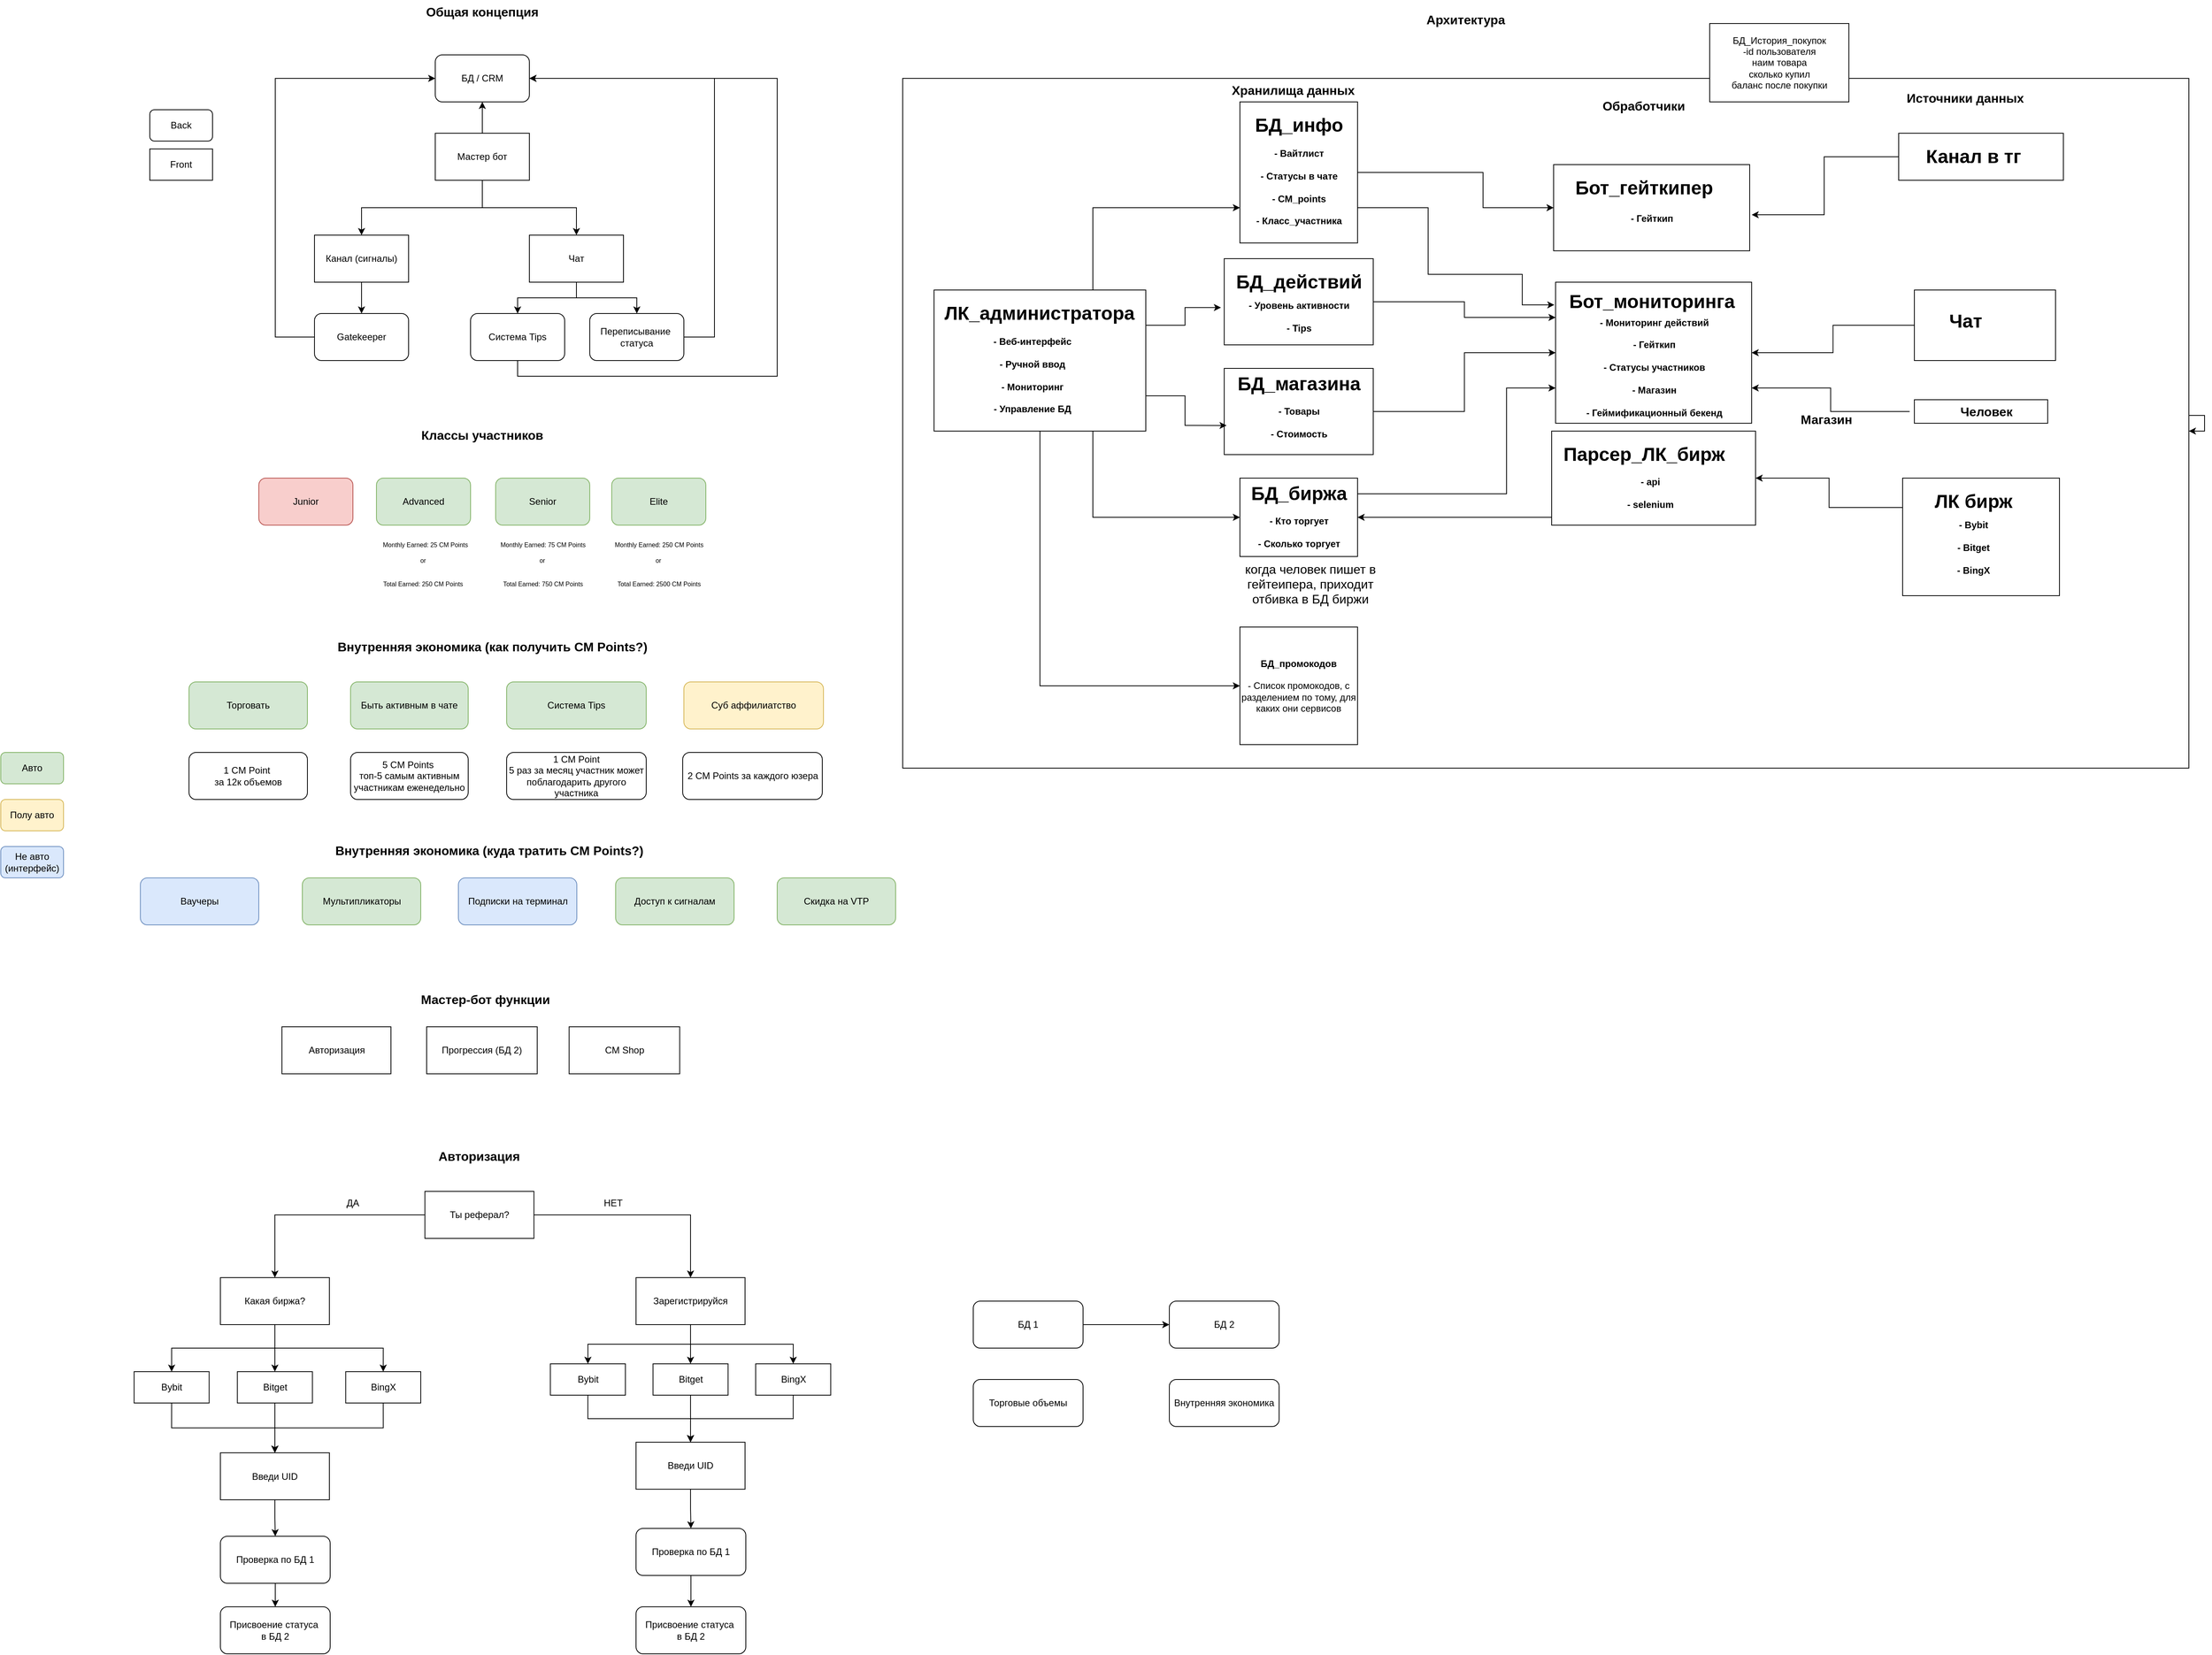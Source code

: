 <mxfile version="24.6.4" type="device">
  <diagram name="Страница — 1" id="5Kt_mvJ3s2FSHdf603b1">
    <mxGraphModel dx="2577" dy="2174" grid="1" gridSize="10" guides="1" tooltips="1" connect="1" arrows="1" fold="1" page="1" pageScale="1" pageWidth="827" pageHeight="1169" math="0" shadow="0">
      <root>
        <mxCell id="0" />
        <mxCell id="1" parent="0" />
        <mxCell id="rd_PCqOPp2DoDum0rREK-4" style="edgeStyle=orthogonalEdgeStyle;rounded=0;orthogonalLoop=1;jettySize=auto;html=1;exitX=0.5;exitY=1;exitDx=0;exitDy=0;" parent="1" source="rd_PCqOPp2DoDum0rREK-1" target="rd_PCqOPp2DoDum0rREK-2" edge="1">
          <mxGeometry relative="1" as="geometry" />
        </mxCell>
        <mxCell id="rd_PCqOPp2DoDum0rREK-5" style="edgeStyle=orthogonalEdgeStyle;rounded=0;orthogonalLoop=1;jettySize=auto;html=1;exitX=0.5;exitY=1;exitDx=0;exitDy=0;" parent="1" source="rd_PCqOPp2DoDum0rREK-1" target="rd_PCqOPp2DoDum0rREK-3" edge="1">
          <mxGeometry relative="1" as="geometry" />
        </mxCell>
        <mxCell id="rd_PCqOPp2DoDum0rREK-27" style="edgeStyle=orthogonalEdgeStyle;rounded=0;orthogonalLoop=1;jettySize=auto;html=1;exitX=0.5;exitY=0;exitDx=0;exitDy=0;entryX=0.5;entryY=1;entryDx=0;entryDy=0;" parent="1" source="rd_PCqOPp2DoDum0rREK-1" target="rd_PCqOPp2DoDum0rREK-22" edge="1">
          <mxGeometry relative="1" as="geometry" />
        </mxCell>
        <mxCell id="rd_PCqOPp2DoDum0rREK-1" value="Мастер бот" style="rounded=0;whiteSpace=wrap;html=1;" parent="1" vertex="1">
          <mxGeometry x="354" y="10" width="120" height="60" as="geometry" />
        </mxCell>
        <mxCell id="rd_PCqOPp2DoDum0rREK-7" style="edgeStyle=orthogonalEdgeStyle;rounded=0;orthogonalLoop=1;jettySize=auto;html=1;exitX=0.5;exitY=1;exitDx=0;exitDy=0;entryX=0.5;entryY=0;entryDx=0;entryDy=0;" parent="1" source="rd_PCqOPp2DoDum0rREK-2" target="rd_PCqOPp2DoDum0rREK-6" edge="1">
          <mxGeometry relative="1" as="geometry" />
        </mxCell>
        <mxCell id="rd_PCqOPp2DoDum0rREK-2" value="Канал (сигналы)" style="rounded=0;whiteSpace=wrap;html=1;" parent="1" vertex="1">
          <mxGeometry x="200" y="140" width="120" height="60" as="geometry" />
        </mxCell>
        <mxCell id="rd_PCqOPp2DoDum0rREK-9" style="edgeStyle=orthogonalEdgeStyle;rounded=0;orthogonalLoop=1;jettySize=auto;html=1;exitX=0.5;exitY=1;exitDx=0;exitDy=0;entryX=0.5;entryY=0;entryDx=0;entryDy=0;" parent="1" source="rd_PCqOPp2DoDum0rREK-3" target="rd_PCqOPp2DoDum0rREK-8" edge="1">
          <mxGeometry relative="1" as="geometry" />
        </mxCell>
        <mxCell id="rd_PCqOPp2DoDum0rREK-34" style="edgeStyle=orthogonalEdgeStyle;rounded=0;orthogonalLoop=1;jettySize=auto;html=1;exitX=0.5;exitY=1;exitDx=0;exitDy=0;" parent="1" source="rd_PCqOPp2DoDum0rREK-3" target="rd_PCqOPp2DoDum0rREK-33" edge="1">
          <mxGeometry relative="1" as="geometry" />
        </mxCell>
        <mxCell id="rd_PCqOPp2DoDum0rREK-3" value="Чат" style="rounded=0;whiteSpace=wrap;html=1;" parent="1" vertex="1">
          <mxGeometry x="474" y="140" width="120" height="60" as="geometry" />
        </mxCell>
        <mxCell id="rd_PCqOPp2DoDum0rREK-24" style="edgeStyle=orthogonalEdgeStyle;rounded=0;orthogonalLoop=1;jettySize=auto;html=1;exitX=0;exitY=0.5;exitDx=0;exitDy=0;entryX=0;entryY=0.5;entryDx=0;entryDy=0;" parent="1" source="rd_PCqOPp2DoDum0rREK-6" target="rd_PCqOPp2DoDum0rREK-22" edge="1">
          <mxGeometry relative="1" as="geometry">
            <Array as="points">
              <mxPoint x="150" y="270" />
              <mxPoint x="150" y="-60" />
            </Array>
          </mxGeometry>
        </mxCell>
        <mxCell id="rd_PCqOPp2DoDum0rREK-6" value="Gatekeeper" style="rounded=1;whiteSpace=wrap;html=1;" parent="1" vertex="1">
          <mxGeometry x="200" y="240" width="120" height="60" as="geometry" />
        </mxCell>
        <mxCell id="rd_PCqOPp2DoDum0rREK-28" style="edgeStyle=orthogonalEdgeStyle;rounded=0;orthogonalLoop=1;jettySize=auto;html=1;exitX=1;exitY=0.5;exitDx=0;exitDy=0;entryX=1;entryY=0.5;entryDx=0;entryDy=0;" parent="1" source="rd_PCqOPp2DoDum0rREK-8" target="rd_PCqOPp2DoDum0rREK-22" edge="1">
          <mxGeometry relative="1" as="geometry">
            <Array as="points">
              <mxPoint x="710" y="270" />
              <mxPoint x="710" y="-60" />
            </Array>
          </mxGeometry>
        </mxCell>
        <mxCell id="rd_PCqOPp2DoDum0rREK-8" value="Переписывание&amp;nbsp; статуса" style="rounded=1;whiteSpace=wrap;html=1;" parent="1" vertex="1">
          <mxGeometry x="551" y="240" width="120" height="60" as="geometry" />
        </mxCell>
        <mxCell id="rd_PCqOPp2DoDum0rREK-10" value="Junior" style="rounded=1;whiteSpace=wrap;html=1;fillColor=#f8cecc;strokeColor=#b85450;" parent="1" vertex="1">
          <mxGeometry x="129" y="450" width="120" height="60" as="geometry" />
        </mxCell>
        <mxCell id="rd_PCqOPp2DoDum0rREK-11" value="&lt;b&gt;&lt;font style=&quot;font-size: 16px;&quot;&gt;Общая концепция&lt;/font&gt;&lt;/b&gt;" style="text;html=1;align=center;verticalAlign=middle;whiteSpace=wrap;rounded=0;" parent="1" vertex="1">
          <mxGeometry x="316" y="-160" width="196" height="30" as="geometry" />
        </mxCell>
        <mxCell id="rd_PCqOPp2DoDum0rREK-12" value="&lt;b&gt;&lt;font style=&quot;font-size: 16px;&quot;&gt;Классы участников&lt;/font&gt;&lt;/b&gt;" style="text;html=1;align=center;verticalAlign=middle;whiteSpace=wrap;rounded=0;" parent="1" vertex="1">
          <mxGeometry x="316" y="380" width="196" height="30" as="geometry" />
        </mxCell>
        <mxCell id="rd_PCqOPp2DoDum0rREK-13" value="Advanced" style="rounded=1;whiteSpace=wrap;html=1;fillColor=#d5e8d4;strokeColor=#82b366;" parent="1" vertex="1">
          <mxGeometry x="279" y="450" width="120" height="60" as="geometry" />
        </mxCell>
        <mxCell id="rd_PCqOPp2DoDum0rREK-14" value="Senior" style="rounded=1;whiteSpace=wrap;html=1;fillColor=#d5e8d4;strokeColor=#82b366;" parent="1" vertex="1">
          <mxGeometry x="431" y="450" width="120" height="60" as="geometry" />
        </mxCell>
        <mxCell id="rd_PCqOPp2DoDum0rREK-15" value="Elite" style="rounded=1;whiteSpace=wrap;html=1;fillColor=#d5e8d4;strokeColor=#82b366;" parent="1" vertex="1">
          <mxGeometry x="579" y="450" width="120" height="60" as="geometry" />
        </mxCell>
        <mxCell id="rd_PCqOPp2DoDum0rREK-22" value="БД / CRM" style="rounded=1;whiteSpace=wrap;html=1;" parent="1" vertex="1">
          <mxGeometry x="354" y="-90" width="120" height="60" as="geometry" />
        </mxCell>
        <mxCell id="rd_PCqOPp2DoDum0rREK-25" value="Back" style="rounded=1;whiteSpace=wrap;html=1;" parent="1" vertex="1">
          <mxGeometry x="-10" y="-20" width="80" height="40" as="geometry" />
        </mxCell>
        <mxCell id="rd_PCqOPp2DoDum0rREK-26" value="Front" style="rounded=0;whiteSpace=wrap;html=1;" parent="1" vertex="1">
          <mxGeometry x="-10" y="30" width="80" height="40" as="geometry" />
        </mxCell>
        <mxCell id="rd_PCqOPp2DoDum0rREK-29" value="&lt;span style=&quot;font-size: 16px;&quot;&gt;&lt;b&gt;Внутренняя экономика (как получить CM Points?)&lt;/b&gt;&lt;/span&gt;" style="text;html=1;align=center;verticalAlign=middle;whiteSpace=wrap;rounded=0;" parent="1" vertex="1">
          <mxGeometry x="200" y="650" width="454" height="30" as="geometry" />
        </mxCell>
        <mxCell id="rd_PCqOPp2DoDum0rREK-30" value="Авторизация" style="rounded=0;whiteSpace=wrap;html=1;" parent="1" vertex="1">
          <mxGeometry x="158.5" y="1150" width="139" height="60" as="geometry" />
        </mxCell>
        <mxCell id="rd_PCqOPp2DoDum0rREK-31" value="Прогрессия (БД 2)" style="rounded=0;whiteSpace=wrap;html=1;" parent="1" vertex="1">
          <mxGeometry x="343" y="1150" width="141" height="60" as="geometry" />
        </mxCell>
        <mxCell id="rd_PCqOPp2DoDum0rREK-32" value="CM Shop" style="rounded=0;whiteSpace=wrap;html=1;" parent="1" vertex="1">
          <mxGeometry x="524.69" y="1150" width="141" height="60" as="geometry" />
        </mxCell>
        <mxCell id="rd_PCqOPp2DoDum0rREK-35" style="edgeStyle=orthogonalEdgeStyle;rounded=0;orthogonalLoop=1;jettySize=auto;html=1;exitX=0.5;exitY=1;exitDx=0;exitDy=0;entryX=1;entryY=0.5;entryDx=0;entryDy=0;" parent="1" source="rd_PCqOPp2DoDum0rREK-33" target="rd_PCqOPp2DoDum0rREK-22" edge="1">
          <mxGeometry relative="1" as="geometry">
            <Array as="points">
              <mxPoint x="459" y="320" />
              <mxPoint x="790" y="320" />
              <mxPoint x="790" y="-60" />
            </Array>
          </mxGeometry>
        </mxCell>
        <mxCell id="rd_PCqOPp2DoDum0rREK-33" value="Система Tips" style="rounded=1;whiteSpace=wrap;html=1;" parent="1" vertex="1">
          <mxGeometry x="399" y="240" width="120" height="60" as="geometry" />
        </mxCell>
        <mxCell id="rd_PCqOPp2DoDum0rREK-37" value="Monthly Earned: 75 CM Points" style="text;html=1;align=center;verticalAlign=middle;whiteSpace=wrap;rounded=0;fontSize=8;" parent="1" vertex="1">
          <mxGeometry x="398.5" y="520" width="185" height="30" as="geometry" />
        </mxCell>
        <mxCell id="rd_PCqOPp2DoDum0rREK-38" value="Total Earned: 750 CM Points" style="text;html=1;align=center;verticalAlign=middle;whiteSpace=wrap;rounded=0;fontSize=8;" parent="1" vertex="1">
          <mxGeometry x="399.0" y="570" width="185" height="30" as="geometry" />
        </mxCell>
        <mxCell id="rd_PCqOPp2DoDum0rREK-39" value="Total Earned: 2500 CM Points" style="text;html=1;align=center;verticalAlign=middle;whiteSpace=wrap;rounded=0;fontSize=8;" parent="1" vertex="1">
          <mxGeometry x="546.5" y="570" width="185" height="30" as="geometry" />
        </mxCell>
        <mxCell id="rd_PCqOPp2DoDum0rREK-40" value="Monthly Earned: 25 CM Points" style="text;html=1;align=center;verticalAlign=middle;whiteSpace=wrap;rounded=0;fontSize=8;" parent="1" vertex="1">
          <mxGeometry x="249.0" y="520" width="185" height="30" as="geometry" />
        </mxCell>
        <mxCell id="rd_PCqOPp2DoDum0rREK-41" value="Monthly Earned: 250 CM Points" style="text;html=1;align=center;verticalAlign=middle;whiteSpace=wrap;rounded=0;fontSize=8;" parent="1" vertex="1">
          <mxGeometry x="546.5" y="520" width="185" height="30" as="geometry" />
        </mxCell>
        <mxCell id="rd_PCqOPp2DoDum0rREK-42" value="or" style="text;html=1;align=center;verticalAlign=middle;whiteSpace=wrap;rounded=0;fontSize=8;" parent="1" vertex="1">
          <mxGeometry x="312.31" y="540" width="53.38" height="30" as="geometry" />
        </mxCell>
        <mxCell id="rd_PCqOPp2DoDum0rREK-43" value="or" style="text;html=1;align=center;verticalAlign=middle;whiteSpace=wrap;rounded=0;fontSize=8;" parent="1" vertex="1">
          <mxGeometry x="464.31" y="540" width="53.38" height="30" as="geometry" />
        </mxCell>
        <mxCell id="rd_PCqOPp2DoDum0rREK-44" value="or" style="text;html=1;align=center;verticalAlign=middle;whiteSpace=wrap;rounded=0;fontSize=8;" parent="1" vertex="1">
          <mxGeometry x="612.31" y="540" width="53.38" height="30" as="geometry" />
        </mxCell>
        <mxCell id="rd_PCqOPp2DoDum0rREK-45" value="Total Earned: 250 CM Points" style="text;html=1;align=center;verticalAlign=middle;whiteSpace=wrap;rounded=0;fontSize=8;" parent="1" vertex="1">
          <mxGeometry x="246.0" y="570" width="185" height="30" as="geometry" />
        </mxCell>
        <mxCell id="rd_PCqOPp2DoDum0rREK-47" value="&lt;span style=&quot;font-size: 16px;&quot;&gt;&lt;b&gt;Мастер-бот функции&lt;/b&gt;&lt;/span&gt;" style="text;html=1;align=center;verticalAlign=middle;whiteSpace=wrap;rounded=0;" parent="1" vertex="1">
          <mxGeometry x="320" y="1100" width="196" height="30" as="geometry" />
        </mxCell>
        <mxCell id="rd_PCqOPp2DoDum0rREK-48" value="&lt;span style=&quot;font-size: 16px;&quot;&gt;&lt;b&gt;Внутренняя экономика (куда тратить CM Points?)&lt;/b&gt;&lt;/span&gt;" style="text;html=1;align=center;verticalAlign=middle;whiteSpace=wrap;rounded=0;" parent="1" vertex="1">
          <mxGeometry x="195.5" y="910" width="454" height="30" as="geometry" />
        </mxCell>
        <mxCell id="rd_PCqOPp2DoDum0rREK-49" value="Торговать" style="rounded=1;whiteSpace=wrap;html=1;fillColor=#d5e8d4;strokeColor=#82b366;" parent="1" vertex="1">
          <mxGeometry x="40" y="710" width="151" height="60" as="geometry" />
        </mxCell>
        <mxCell id="rd_PCqOPp2DoDum0rREK-50" value="1 CM Point&amp;nbsp;&lt;div&gt;за 12&lt;span style=&quot;background-color: initial;&quot;&gt;к объемов&lt;/span&gt;&lt;/div&gt;" style="rounded=1;whiteSpace=wrap;html=1;" parent="1" vertex="1">
          <mxGeometry x="40" y="800" width="151" height="60" as="geometry" />
        </mxCell>
        <mxCell id="rd_PCqOPp2DoDum0rREK-51" value="Быть активным в чате" style="rounded=1;whiteSpace=wrap;html=1;fillColor=#d5e8d4;strokeColor=#82b366;" parent="1" vertex="1">
          <mxGeometry x="246" y="710" width="150" height="60" as="geometry" />
        </mxCell>
        <mxCell id="rd_PCqOPp2DoDum0rREK-52" value="5 CM Points&amp;nbsp;&lt;div&gt;топ-5 самым активным участникам еженедельно&lt;/div&gt;" style="rounded=1;whiteSpace=wrap;html=1;" parent="1" vertex="1">
          <mxGeometry x="246" y="800" width="150" height="60" as="geometry" />
        </mxCell>
        <mxCell id="rd_PCqOPp2DoDum0rREK-53" value="Система Tips" style="rounded=1;whiteSpace=wrap;html=1;fillColor=#d5e8d4;strokeColor=#82b366;" parent="1" vertex="1">
          <mxGeometry x="445" y="710" width="178" height="60" as="geometry" />
        </mxCell>
        <mxCell id="rd_PCqOPp2DoDum0rREK-54" value="1 CM Point&lt;div&gt;5 раз за месяц участник может поблагодарить другого участника&lt;/div&gt;" style="rounded=1;whiteSpace=wrap;html=1;" parent="1" vertex="1">
          <mxGeometry x="445" y="800" width="178" height="60" as="geometry" />
        </mxCell>
        <mxCell id="rd_PCqOPp2DoDum0rREK-55" value="Суб аффилиатство" style="rounded=1;whiteSpace=wrap;html=1;fillColor=#fff2cc;strokeColor=#d6b656;" parent="1" vertex="1">
          <mxGeometry x="671" y="710" width="178" height="60" as="geometry" />
        </mxCell>
        <mxCell id="rd_PCqOPp2DoDum0rREK-56" value="2 CM Points за каждого юзера" style="rounded=1;whiteSpace=wrap;html=1;" parent="1" vertex="1">
          <mxGeometry x="669.5" y="800" width="178" height="60" as="geometry" />
        </mxCell>
        <mxCell id="rd_PCqOPp2DoDum0rREK-57" value="Ваучеры" style="rounded=1;whiteSpace=wrap;html=1;fillColor=#dae8fc;strokeColor=#6c8ebf;" parent="1" vertex="1">
          <mxGeometry x="-22" y="960" width="151" height="60" as="geometry" />
        </mxCell>
        <mxCell id="rd_PCqOPp2DoDum0rREK-58" value="Мультипликаторы" style="rounded=1;whiteSpace=wrap;html=1;fillColor=#d5e8d4;strokeColor=#82b366;" parent="1" vertex="1">
          <mxGeometry x="184.5" y="960" width="151" height="60" as="geometry" />
        </mxCell>
        <mxCell id="rd_PCqOPp2DoDum0rREK-59" value="Подписки на терминал" style="rounded=1;whiteSpace=wrap;html=1;fillColor=#dae8fc;strokeColor=#6c8ebf;" parent="1" vertex="1">
          <mxGeometry x="383.5" y="960" width="151" height="60" as="geometry" />
        </mxCell>
        <mxCell id="rd_PCqOPp2DoDum0rREK-60" value="Доступ к сигналам" style="rounded=1;whiteSpace=wrap;html=1;fillColor=#d5e8d4;strokeColor=#82b366;" parent="1" vertex="1">
          <mxGeometry x="584" y="960" width="151" height="60" as="geometry" />
        </mxCell>
        <mxCell id="rd_PCqOPp2DoDum0rREK-61" value="Скидка на VTP" style="rounded=1;whiteSpace=wrap;html=1;fillColor=#d5e8d4;strokeColor=#82b366;" parent="1" vertex="1">
          <mxGeometry x="790" y="960" width="151" height="60" as="geometry" />
        </mxCell>
        <mxCell id="rd_PCqOPp2DoDum0rREK-62" value="Авто" style="rounded=1;whiteSpace=wrap;html=1;fillColor=#d5e8d4;strokeColor=#82b366;" parent="1" vertex="1">
          <mxGeometry x="-200" y="800" width="80" height="40" as="geometry" />
        </mxCell>
        <mxCell id="rd_PCqOPp2DoDum0rREK-63" value="Полу авто" style="rounded=1;whiteSpace=wrap;html=1;fillColor=#fff2cc;strokeColor=#d6b656;" parent="1" vertex="1">
          <mxGeometry x="-200" y="860" width="80" height="40" as="geometry" />
        </mxCell>
        <mxCell id="rd_PCqOPp2DoDum0rREK-64" value="Не авто (интерфейс)" style="rounded=1;whiteSpace=wrap;html=1;fillColor=#dae8fc;strokeColor=#6c8ebf;" parent="1" vertex="1">
          <mxGeometry x="-200" y="920" width="80" height="40" as="geometry" />
        </mxCell>
        <mxCell id="rd_PCqOPp2DoDum0rREK-65" value="&lt;span style=&quot;font-size: 16px;&quot;&gt;&lt;b&gt;Авторизация&lt;/b&gt;&lt;/span&gt;" style="text;html=1;align=center;verticalAlign=middle;whiteSpace=wrap;rounded=0;" parent="1" vertex="1">
          <mxGeometry x="312.31" y="1300" width="196" height="30" as="geometry" />
        </mxCell>
        <mxCell id="rd_PCqOPp2DoDum0rREK-69" style="edgeStyle=orthogonalEdgeStyle;rounded=0;orthogonalLoop=1;jettySize=auto;html=1;exitX=0;exitY=0.5;exitDx=0;exitDy=0;entryX=0.5;entryY=0;entryDx=0;entryDy=0;" parent="1" source="rd_PCqOPp2DoDum0rREK-66" target="rd_PCqOPp2DoDum0rREK-67" edge="1">
          <mxGeometry relative="1" as="geometry" />
        </mxCell>
        <mxCell id="rd_PCqOPp2DoDum0rREK-70" style="edgeStyle=orthogonalEdgeStyle;rounded=0;orthogonalLoop=1;jettySize=auto;html=1;exitX=1;exitY=0.5;exitDx=0;exitDy=0;entryX=0.5;entryY=0;entryDx=0;entryDy=0;" parent="1" source="rd_PCqOPp2DoDum0rREK-66" target="rd_PCqOPp2DoDum0rREK-68" edge="1">
          <mxGeometry relative="1" as="geometry" />
        </mxCell>
        <mxCell id="rd_PCqOPp2DoDum0rREK-66" value="Ты реферал?" style="rounded=0;whiteSpace=wrap;html=1;" parent="1" vertex="1">
          <mxGeometry x="340.81" y="1360" width="139" height="60" as="geometry" />
        </mxCell>
        <mxCell id="rd_PCqOPp2DoDum0rREK-80" style="edgeStyle=orthogonalEdgeStyle;rounded=0;orthogonalLoop=1;jettySize=auto;html=1;exitX=0.5;exitY=1;exitDx=0;exitDy=0;" parent="1" source="rd_PCqOPp2DoDum0rREK-67" target="rd_PCqOPp2DoDum0rREK-73" edge="1">
          <mxGeometry relative="1" as="geometry" />
        </mxCell>
        <mxCell id="rd_PCqOPp2DoDum0rREK-81" style="edgeStyle=orthogonalEdgeStyle;rounded=0;orthogonalLoop=1;jettySize=auto;html=1;exitX=0.5;exitY=1;exitDx=0;exitDy=0;entryX=0.5;entryY=0;entryDx=0;entryDy=0;" parent="1" source="rd_PCqOPp2DoDum0rREK-67" target="rd_PCqOPp2DoDum0rREK-74" edge="1">
          <mxGeometry relative="1" as="geometry" />
        </mxCell>
        <mxCell id="rd_PCqOPp2DoDum0rREK-82" style="edgeStyle=orthogonalEdgeStyle;rounded=0;orthogonalLoop=1;jettySize=auto;html=1;exitX=0.5;exitY=1;exitDx=0;exitDy=0;entryX=0.5;entryY=0;entryDx=0;entryDy=0;" parent="1" source="rd_PCqOPp2DoDum0rREK-67" target="rd_PCqOPp2DoDum0rREK-75" edge="1">
          <mxGeometry relative="1" as="geometry" />
        </mxCell>
        <mxCell id="rd_PCqOPp2DoDum0rREK-67" value="Какая биржа?" style="rounded=0;whiteSpace=wrap;html=1;" parent="1" vertex="1">
          <mxGeometry x="80" y="1470" width="139" height="60" as="geometry" />
        </mxCell>
        <mxCell id="rd_PCqOPp2DoDum0rREK-90" style="edgeStyle=orthogonalEdgeStyle;rounded=0;orthogonalLoop=1;jettySize=auto;html=1;exitX=0.5;exitY=1;exitDx=0;exitDy=0;" parent="1" source="rd_PCqOPp2DoDum0rREK-68" target="rd_PCqOPp2DoDum0rREK-77" edge="1">
          <mxGeometry relative="1" as="geometry" />
        </mxCell>
        <mxCell id="rd_PCqOPp2DoDum0rREK-91" style="edgeStyle=orthogonalEdgeStyle;rounded=0;orthogonalLoop=1;jettySize=auto;html=1;exitX=0.5;exitY=1;exitDx=0;exitDy=0;entryX=0.5;entryY=0;entryDx=0;entryDy=0;" parent="1" source="rd_PCqOPp2DoDum0rREK-68" target="rd_PCqOPp2DoDum0rREK-78" edge="1">
          <mxGeometry relative="1" as="geometry" />
        </mxCell>
        <mxCell id="rd_PCqOPp2DoDum0rREK-92" style="edgeStyle=orthogonalEdgeStyle;rounded=0;orthogonalLoop=1;jettySize=auto;html=1;exitX=0.5;exitY=1;exitDx=0;exitDy=0;" parent="1" source="rd_PCqOPp2DoDum0rREK-68" target="rd_PCqOPp2DoDum0rREK-79" edge="1">
          <mxGeometry relative="1" as="geometry" />
        </mxCell>
        <mxCell id="rd_PCqOPp2DoDum0rREK-68" value="Зарегистрируйся" style="rounded=0;whiteSpace=wrap;html=1;" parent="1" vertex="1">
          <mxGeometry x="610" y="1470" width="139" height="60" as="geometry" />
        </mxCell>
        <mxCell id="rd_PCqOPp2DoDum0rREK-71" value="ДА" style="text;html=1;align=center;verticalAlign=middle;whiteSpace=wrap;rounded=0;" parent="1" vertex="1">
          <mxGeometry x="219" y="1360" width="60" height="30" as="geometry" />
        </mxCell>
        <mxCell id="rd_PCqOPp2DoDum0rREK-72" value="НЕТ" style="text;html=1;align=center;verticalAlign=middle;whiteSpace=wrap;rounded=0;" parent="1" vertex="1">
          <mxGeometry x="551" y="1360" width="60" height="30" as="geometry" />
        </mxCell>
        <mxCell id="rd_PCqOPp2DoDum0rREK-83" style="edgeStyle=orthogonalEdgeStyle;rounded=0;orthogonalLoop=1;jettySize=auto;html=1;exitX=0.5;exitY=1;exitDx=0;exitDy=0;entryX=0.5;entryY=0;entryDx=0;entryDy=0;" parent="1" source="rd_PCqOPp2DoDum0rREK-73" target="rd_PCqOPp2DoDum0rREK-76" edge="1">
          <mxGeometry relative="1" as="geometry" />
        </mxCell>
        <mxCell id="rd_PCqOPp2DoDum0rREK-73" value="Bybit" style="rounded=0;whiteSpace=wrap;html=1;" parent="1" vertex="1">
          <mxGeometry x="-30.0" y="1590" width="95.69" height="40" as="geometry" />
        </mxCell>
        <mxCell id="rd_PCqOPp2DoDum0rREK-85" style="edgeStyle=orthogonalEdgeStyle;rounded=0;orthogonalLoop=1;jettySize=auto;html=1;exitX=0.5;exitY=1;exitDx=0;exitDy=0;entryX=0.5;entryY=0;entryDx=0;entryDy=0;" parent="1" source="rd_PCqOPp2DoDum0rREK-74" target="rd_PCqOPp2DoDum0rREK-76" edge="1">
          <mxGeometry relative="1" as="geometry" />
        </mxCell>
        <mxCell id="rd_PCqOPp2DoDum0rREK-74" value="Bitget" style="rounded=0;whiteSpace=wrap;html=1;" parent="1" vertex="1">
          <mxGeometry x="101.66" y="1590" width="95.69" height="40" as="geometry" />
        </mxCell>
        <mxCell id="rd_PCqOPp2DoDum0rREK-86" style="edgeStyle=orthogonalEdgeStyle;rounded=0;orthogonalLoop=1;jettySize=auto;html=1;exitX=0.5;exitY=1;exitDx=0;exitDy=0;" parent="1" source="rd_PCqOPp2DoDum0rREK-75" target="rd_PCqOPp2DoDum0rREK-76" edge="1">
          <mxGeometry relative="1" as="geometry" />
        </mxCell>
        <mxCell id="rd_PCqOPp2DoDum0rREK-75" value="BingX" style="rounded=0;whiteSpace=wrap;html=1;" parent="1" vertex="1">
          <mxGeometry x="239.81" y="1590" width="95.69" height="40" as="geometry" />
        </mxCell>
        <mxCell id="rd_PCqOPp2DoDum0rREK-101" style="edgeStyle=orthogonalEdgeStyle;rounded=0;orthogonalLoop=1;jettySize=auto;html=1;exitX=0.5;exitY=1;exitDx=0;exitDy=0;entryX=0.5;entryY=0;entryDx=0;entryDy=0;" parent="1" source="rd_PCqOPp2DoDum0rREK-76" target="rd_PCqOPp2DoDum0rREK-88" edge="1">
          <mxGeometry relative="1" as="geometry" />
        </mxCell>
        <mxCell id="rd_PCqOPp2DoDum0rREK-76" value="Введи UID" style="rounded=0;whiteSpace=wrap;html=1;" parent="1" vertex="1">
          <mxGeometry x="80" y="1693.5" width="139" height="60" as="geometry" />
        </mxCell>
        <mxCell id="rd_PCqOPp2DoDum0rREK-96" style="edgeStyle=orthogonalEdgeStyle;rounded=0;orthogonalLoop=1;jettySize=auto;html=1;exitX=0.5;exitY=1;exitDx=0;exitDy=0;" parent="1" source="rd_PCqOPp2DoDum0rREK-77" target="rd_PCqOPp2DoDum0rREK-89" edge="1">
          <mxGeometry relative="1" as="geometry" />
        </mxCell>
        <mxCell id="rd_PCqOPp2DoDum0rREK-77" value="Bybit" style="rounded=0;whiteSpace=wrap;html=1;" parent="1" vertex="1">
          <mxGeometry x="500.75" y="1580" width="95.69" height="40" as="geometry" />
        </mxCell>
        <mxCell id="rd_PCqOPp2DoDum0rREK-95" style="edgeStyle=orthogonalEdgeStyle;rounded=0;orthogonalLoop=1;jettySize=auto;html=1;exitX=0.5;exitY=1;exitDx=0;exitDy=0;entryX=0.5;entryY=0;entryDx=0;entryDy=0;" parent="1" source="rd_PCqOPp2DoDum0rREK-78" target="rd_PCqOPp2DoDum0rREK-89" edge="1">
          <mxGeometry relative="1" as="geometry" />
        </mxCell>
        <mxCell id="rd_PCqOPp2DoDum0rREK-78" value="Bitget" style="rounded=0;whiteSpace=wrap;html=1;" parent="1" vertex="1">
          <mxGeometry x="631.66" y="1580" width="95.69" height="40" as="geometry" />
        </mxCell>
        <mxCell id="rd_PCqOPp2DoDum0rREK-97" style="edgeStyle=orthogonalEdgeStyle;rounded=0;orthogonalLoop=1;jettySize=auto;html=1;exitX=0.5;exitY=1;exitDx=0;exitDy=0;" parent="1" source="rd_PCqOPp2DoDum0rREK-79" target="rd_PCqOPp2DoDum0rREK-89" edge="1">
          <mxGeometry relative="1" as="geometry" />
        </mxCell>
        <mxCell id="rd_PCqOPp2DoDum0rREK-79" value="BingX" style="rounded=0;whiteSpace=wrap;html=1;" parent="1" vertex="1">
          <mxGeometry x="762.56" y="1580" width="95.69" height="40" as="geometry" />
        </mxCell>
        <mxCell id="rd_PCqOPp2DoDum0rREK-103" style="edgeStyle=orthogonalEdgeStyle;rounded=0;orthogonalLoop=1;jettySize=auto;html=1;exitX=0.5;exitY=1;exitDx=0;exitDy=0;entryX=0.5;entryY=0;entryDx=0;entryDy=0;" parent="1" source="rd_PCqOPp2DoDum0rREK-88" target="rd_PCqOPp2DoDum0rREK-99" edge="1">
          <mxGeometry relative="1" as="geometry" />
        </mxCell>
        <mxCell id="rd_PCqOPp2DoDum0rREK-88" value="Проверка по БД 1" style="rounded=1;whiteSpace=wrap;html=1;" parent="1" vertex="1">
          <mxGeometry x="80" y="1800" width="140" height="60" as="geometry" />
        </mxCell>
        <mxCell id="rd_PCqOPp2DoDum0rREK-102" style="edgeStyle=orthogonalEdgeStyle;rounded=0;orthogonalLoop=1;jettySize=auto;html=1;exitX=0.5;exitY=1;exitDx=0;exitDy=0;entryX=0.5;entryY=0;entryDx=0;entryDy=0;" parent="1" source="rd_PCqOPp2DoDum0rREK-89" target="rd_PCqOPp2DoDum0rREK-98" edge="1">
          <mxGeometry relative="1" as="geometry" />
        </mxCell>
        <mxCell id="rd_PCqOPp2DoDum0rREK-89" value="Введи UID" style="rounded=0;whiteSpace=wrap;html=1;" parent="1" vertex="1">
          <mxGeometry x="610" y="1680" width="139" height="60" as="geometry" />
        </mxCell>
        <mxCell id="rd_PCqOPp2DoDum0rREK-104" style="edgeStyle=orthogonalEdgeStyle;rounded=0;orthogonalLoop=1;jettySize=auto;html=1;exitX=0.5;exitY=1;exitDx=0;exitDy=0;entryX=0.5;entryY=0;entryDx=0;entryDy=0;" parent="1" source="rd_PCqOPp2DoDum0rREK-98" target="rd_PCqOPp2DoDum0rREK-100" edge="1">
          <mxGeometry relative="1" as="geometry" />
        </mxCell>
        <mxCell id="rd_PCqOPp2DoDum0rREK-98" value="Проверка по БД 1" style="rounded=1;whiteSpace=wrap;html=1;" parent="1" vertex="1">
          <mxGeometry x="610" y="1790" width="140" height="60" as="geometry" />
        </mxCell>
        <mxCell id="rd_PCqOPp2DoDum0rREK-99" value="Присвоение статуса&amp;nbsp;&lt;div&gt;в БД 2&lt;/div&gt;" style="rounded=1;whiteSpace=wrap;html=1;" parent="1" vertex="1">
          <mxGeometry x="80" y="1890" width="140" height="60" as="geometry" />
        </mxCell>
        <mxCell id="rd_PCqOPp2DoDum0rREK-100" value="Присвоение статуса&amp;nbsp;&lt;div&gt;в БД 2&lt;/div&gt;" style="rounded=1;whiteSpace=wrap;html=1;" parent="1" vertex="1">
          <mxGeometry x="610" y="1890" width="140" height="60" as="geometry" />
        </mxCell>
        <mxCell id="rd_PCqOPp2DoDum0rREK-109" style="edgeStyle=orthogonalEdgeStyle;rounded=0;orthogonalLoop=1;jettySize=auto;html=1;exitX=1;exitY=0.5;exitDx=0;exitDy=0;entryX=0;entryY=0.5;entryDx=0;entryDy=0;" parent="1" source="rd_PCqOPp2DoDum0rREK-105" target="rd_PCqOPp2DoDum0rREK-106" edge="1">
          <mxGeometry relative="1" as="geometry" />
        </mxCell>
        <mxCell id="rd_PCqOPp2DoDum0rREK-105" value="БД 1" style="rounded=1;whiteSpace=wrap;html=1;" parent="1" vertex="1">
          <mxGeometry x="1040" y="1500" width="140" height="60" as="geometry" />
        </mxCell>
        <mxCell id="rd_PCqOPp2DoDum0rREK-106" value="БД 2" style="rounded=1;whiteSpace=wrap;html=1;" parent="1" vertex="1">
          <mxGeometry x="1290" y="1500" width="140" height="60" as="geometry" />
        </mxCell>
        <mxCell id="rd_PCqOPp2DoDum0rREK-107" value="Торговые объемы" style="rounded=1;whiteSpace=wrap;html=1;" parent="1" vertex="1">
          <mxGeometry x="1040" y="1600" width="140" height="60" as="geometry" />
        </mxCell>
        <mxCell id="rd_PCqOPp2DoDum0rREK-108" value="Внутренняя экономика" style="rounded=1;whiteSpace=wrap;html=1;" parent="1" vertex="1">
          <mxGeometry x="1290" y="1600" width="140" height="60" as="geometry" />
        </mxCell>
        <mxCell id="Q5Up6ADcrU0TvG5PFQR9-1" value="" style="rounded=0;whiteSpace=wrap;html=1;" parent="1" vertex="1">
          <mxGeometry x="950" y="-60" width="1640" height="880" as="geometry" />
        </mxCell>
        <mxCell id="Q5Up6ADcrU0TvG5PFQR9-2" value="&lt;b&gt;&lt;font style=&quot;font-size: 16px;&quot;&gt;Архитектура&lt;/font&gt;&lt;/b&gt;" style="text;html=1;align=center;verticalAlign=middle;whiteSpace=wrap;rounded=0;" parent="1" vertex="1">
          <mxGeometry x="1570" y="-150" width="196" height="30" as="geometry" />
        </mxCell>
        <mxCell id="Q5Up6ADcrU0TvG5PFQR9-6" value="БД_инфо" style="text;strokeColor=none;fillColor=none;html=1;fontSize=24;fontStyle=1;verticalAlign=middle;align=center;" parent="1" vertex="1">
          <mxGeometry x="1420" y="-10" width="70" height="20" as="geometry" />
        </mxCell>
        <mxCell id="Q5Up6ADcrU0TvG5PFQR9-7" value="&lt;font style=&quot;font-size: 12px;&quot;&gt;- Вайтлист&lt;br&gt;- Статусы в чате&lt;br&gt;- CM_points&lt;br&gt;- Класс_участника&lt;/font&gt;" style="text;strokeColor=none;fillColor=none;html=1;fontSize=24;fontStyle=1;verticalAlign=middle;align=center;" parent="1" vertex="1">
          <mxGeometry x="1420" y="60" width="70" height="30" as="geometry" />
        </mxCell>
        <mxCell id="Q5Up6ADcrU0TvG5PFQR9-8" value="БД_биржа" style="text;strokeColor=none;fillColor=none;html=1;fontSize=24;fontStyle=1;verticalAlign=middle;align=center;" parent="1" vertex="1">
          <mxGeometry x="1420" y="460" width="70" height="20" as="geometry" />
        </mxCell>
        <mxCell id="Q5Up6ADcrU0TvG5PFQR9-9" value="&lt;span style=&quot;font-size: 12px;&quot;&gt;- Кто торгует&lt;/span&gt;&lt;div&gt;&lt;span style=&quot;font-size: 12px;&quot;&gt;- Сколько торгует&lt;/span&gt;&lt;/div&gt;" style="text;strokeColor=none;fillColor=none;html=1;fontSize=24;fontStyle=1;verticalAlign=middle;align=center;" parent="1" vertex="1">
          <mxGeometry x="1420" y="500" width="70" height="30" as="geometry" />
        </mxCell>
        <mxCell id="Q5Up6ADcrU0TvG5PFQR9-10" value="БД_действий" style="text;strokeColor=none;fillColor=none;html=1;fontSize=24;fontStyle=1;verticalAlign=middle;align=center;" parent="1" vertex="1">
          <mxGeometry x="1420" y="190" width="70" height="20" as="geometry" />
        </mxCell>
        <mxCell id="Q5Up6ADcrU0TvG5PFQR9-11" value="&lt;span style=&quot;font-size: 12px;&quot;&gt;- Уровень активности&lt;/span&gt;&lt;div&gt;&lt;span style=&quot;font-size: 12px;&quot;&gt;- Tips&lt;/span&gt;&lt;/div&gt;" style="text;strokeColor=none;fillColor=none;html=1;fontSize=24;fontStyle=1;verticalAlign=middle;align=center;" parent="1" vertex="1">
          <mxGeometry x="1420" y="225" width="70" height="30" as="geometry" />
        </mxCell>
        <mxCell id="Q5Up6ADcrU0TvG5PFQR9-13" value="БД_магазина" style="text;strokeColor=none;fillColor=none;html=1;fontSize=24;fontStyle=1;verticalAlign=middle;align=center;" parent="1" vertex="1">
          <mxGeometry x="1420" y="320" width="70" height="20" as="geometry" />
        </mxCell>
        <mxCell id="Q5Up6ADcrU0TvG5PFQR9-14" value="&lt;span style=&quot;font-size: 12px;&quot;&gt;- Товары&lt;/span&gt;&lt;div&gt;&lt;span style=&quot;font-size: 12px;&quot;&gt;- Стоимость&lt;/span&gt;&lt;/div&gt;" style="text;strokeColor=none;fillColor=none;html=1;fontSize=24;fontStyle=1;verticalAlign=middle;align=center;" parent="1" vertex="1">
          <mxGeometry x="1420" y="360" width="70" height="30" as="geometry" />
        </mxCell>
        <mxCell id="Q5Up6ADcrU0TvG5PFQR9-17" value="" style="rounded=0;whiteSpace=wrap;html=1;fillColor=none;" parent="1" vertex="1">
          <mxGeometry x="1380" y="450" width="150" height="100" as="geometry" />
        </mxCell>
        <mxCell id="Q5Up6ADcrU0TvG5PFQR9-54" style="edgeStyle=orthogonalEdgeStyle;rounded=0;orthogonalLoop=1;jettySize=auto;html=1;exitX=1;exitY=0.5;exitDx=0;exitDy=0;" parent="1" source="Q5Up6ADcrU0TvG5PFQR9-16" target="Q5Up6ADcrU0TvG5PFQR9-38" edge="1">
          <mxGeometry relative="1" as="geometry">
            <Array as="points">
              <mxPoint x="1690" y="60" />
              <mxPoint x="1690" y="105" />
            </Array>
          </mxGeometry>
        </mxCell>
        <mxCell id="Q5Up6ADcrU0TvG5PFQR9-16" value="" style="rounded=0;whiteSpace=wrap;html=1;fillColor=none;" parent="1" vertex="1">
          <mxGeometry x="1380" y="-30" width="150" height="180" as="geometry" />
        </mxCell>
        <mxCell id="Q5Up6ADcrU0TvG5PFQR9-56" style="edgeStyle=orthogonalEdgeStyle;rounded=0;orthogonalLoop=1;jettySize=auto;html=1;exitX=1;exitY=0.5;exitDx=0;exitDy=0;entryX=0;entryY=0.25;entryDx=0;entryDy=0;" parent="1" source="Q5Up6ADcrU0TvG5PFQR9-18" target="Q5Up6ADcrU0TvG5PFQR9-39" edge="1">
          <mxGeometry relative="1" as="geometry" />
        </mxCell>
        <mxCell id="Q5Up6ADcrU0TvG5PFQR9-18" value="" style="rounded=0;whiteSpace=wrap;html=1;fillColor=none;" parent="1" vertex="1">
          <mxGeometry x="1360" y="170" width="190" height="110" as="geometry" />
        </mxCell>
        <mxCell id="Q5Up6ADcrU0TvG5PFQR9-48" style="edgeStyle=orthogonalEdgeStyle;rounded=0;orthogonalLoop=1;jettySize=auto;html=1;exitX=1;exitY=0.5;exitDx=0;exitDy=0;entryX=0;entryY=0.5;entryDx=0;entryDy=0;" parent="1" source="Q5Up6ADcrU0TvG5PFQR9-19" target="Q5Up6ADcrU0TvG5PFQR9-39" edge="1">
          <mxGeometry relative="1" as="geometry" />
        </mxCell>
        <mxCell id="Q5Up6ADcrU0TvG5PFQR9-19" value="" style="rounded=0;whiteSpace=wrap;html=1;fillColor=none;" parent="1" vertex="1">
          <mxGeometry x="1360" y="310" width="190" height="110" as="geometry" />
        </mxCell>
        <mxCell id="Q5Up6ADcrU0TvG5PFQR9-21" value="Бот_мониторинга" style="text;strokeColor=none;fillColor=none;html=1;fontSize=24;fontStyle=1;verticalAlign=middle;align=center;" parent="1" vertex="1">
          <mxGeometry x="1870" y="215" width="70" height="20" as="geometry" />
        </mxCell>
        <mxCell id="Q5Up6ADcrU0TvG5PFQR9-23" value="&lt;span style=&quot;font-size: 12px;&quot;&gt;- Мониторинг действий&lt;/span&gt;&lt;div&gt;&lt;span style=&quot;font-size: 12px;&quot;&gt;- Гейткип&lt;/span&gt;&lt;/div&gt;&lt;div&gt;&lt;span style=&quot;font-size: 12px;&quot;&gt;- Статусы участников&lt;/span&gt;&lt;/div&gt;&lt;div&gt;&lt;span style=&quot;font-size: 12px;&quot;&gt;- Магазин&lt;/span&gt;&lt;/div&gt;&lt;div&gt;&lt;span style=&quot;font-size: 12px;&quot;&gt;- Геймификационный бекенд&lt;/span&gt;&lt;/div&gt;" style="text;strokeColor=none;fillColor=none;html=1;fontSize=24;fontStyle=1;verticalAlign=middle;align=center;" parent="1" vertex="1">
          <mxGeometry x="1872.5" y="290" width="70" height="30" as="geometry" />
        </mxCell>
        <mxCell id="Q5Up6ADcrU0TvG5PFQR9-24" value="Чат" style="text;strokeColor=none;fillColor=none;html=1;fontSize=24;fontStyle=1;verticalAlign=middle;align=center;" parent="1" vertex="1">
          <mxGeometry x="2270" y="240" width="70" height="20" as="geometry" />
        </mxCell>
        <mxCell id="Q5Up6ADcrU0TvG5PFQR9-25" value="Канал в тг" style="text;strokeColor=none;fillColor=none;html=1;fontSize=24;fontStyle=1;verticalAlign=middle;align=center;" parent="1" vertex="1">
          <mxGeometry x="2280" y="30" width="70" height="20" as="geometry" />
        </mxCell>
        <mxCell id="Q5Up6ADcrU0TvG5PFQR9-26" value="Бот_гейткипер" style="text;strokeColor=none;fillColor=none;html=1;fontSize=24;fontStyle=1;verticalAlign=middle;align=center;" parent="1" vertex="1">
          <mxGeometry x="1860" y="70" width="70" height="20" as="geometry" />
        </mxCell>
        <mxCell id="Q5Up6ADcrU0TvG5PFQR9-27" value="&lt;span style=&quot;font-size: 12px;&quot;&gt;- Гейткип&lt;br&gt;&lt;/span&gt;" style="text;strokeColor=none;fillColor=none;html=1;fontSize=24;fontStyle=1;verticalAlign=middle;align=center;" parent="1" vertex="1">
          <mxGeometry x="1870" y="100" width="70" height="30" as="geometry" />
        </mxCell>
        <mxCell id="Q5Up6ADcrU0TvG5PFQR9-28" value="ЛК бирж" style="text;strokeColor=none;fillColor=none;html=1;fontSize=24;fontStyle=1;verticalAlign=middle;align=center;" parent="1" vertex="1">
          <mxGeometry x="2280" y="470" width="70" height="20" as="geometry" />
        </mxCell>
        <mxCell id="Q5Up6ADcrU0TvG5PFQR9-29" value="&lt;span style=&quot;font-size: 12px;&quot;&gt;- Bybit&lt;/span&gt;&lt;div&gt;&lt;span style=&quot;font-size: 12px;&quot;&gt;- Bitget&lt;/span&gt;&lt;/div&gt;&lt;div&gt;&lt;span style=&quot;font-size: 12px;&quot;&gt;- BingX&lt;/span&gt;&lt;/div&gt;" style="text;strokeColor=none;fillColor=none;html=1;fontSize=24;fontStyle=1;verticalAlign=middle;align=center;" parent="1" vertex="1">
          <mxGeometry x="2280" y="520" width="70" height="30" as="geometry" />
        </mxCell>
        <mxCell id="Q5Up6ADcrU0TvG5PFQR9-30" value="Парсер_ЛК_бирж" style="text;strokeColor=none;fillColor=none;html=1;fontSize=24;fontStyle=1;verticalAlign=middle;align=center;" parent="1" vertex="1">
          <mxGeometry x="1860" y="410" width="70" height="20" as="geometry" />
        </mxCell>
        <mxCell id="Q5Up6ADcrU0TvG5PFQR9-32" value="&lt;span style=&quot;font-size: 12px;&quot;&gt;- api&lt;/span&gt;&lt;div&gt;&lt;span style=&quot;font-size: 12px;&quot;&gt;- selenium&lt;/span&gt;&lt;/div&gt;" style="text;strokeColor=none;fillColor=none;html=1;fontSize=24;fontStyle=1;verticalAlign=middle;align=center;" parent="1" vertex="1">
          <mxGeometry x="1867.5" y="450" width="70" height="30" as="geometry" />
        </mxCell>
        <mxCell id="Q5Up6ADcrU0TvG5PFQR9-33" style="edgeStyle=orthogonalEdgeStyle;rounded=0;orthogonalLoop=1;jettySize=auto;html=1;exitX=0.5;exitY=1;exitDx=0;exitDy=0;" parent="1" source="Q5Up6ADcrU0TvG5PFQR9-32" target="Q5Up6ADcrU0TvG5PFQR9-32" edge="1">
          <mxGeometry relative="1" as="geometry" />
        </mxCell>
        <mxCell id="Q5Up6ADcrU0TvG5PFQR9-34" value="ЛК_администратора" style="text;strokeColor=none;fillColor=none;html=1;fontSize=24;fontStyle=1;verticalAlign=middle;align=center;" parent="1" vertex="1">
          <mxGeometry x="1089" y="230" width="70" height="20" as="geometry" />
        </mxCell>
        <mxCell id="Q5Up6ADcrU0TvG5PFQR9-35" value="&lt;div&gt;&lt;span style=&quot;font-size: 12px;&quot;&gt;- Веб-интерфейс&lt;/span&gt;&lt;/div&gt;&lt;span style=&quot;font-size: 12px;&quot;&gt;- Ручной ввод&lt;br&gt;&lt;/span&gt;&lt;div&gt;&lt;span style=&quot;font-size: 12px;&quot;&gt;- Мониторинг&lt;/span&gt;&lt;/div&gt;&lt;div&gt;&lt;span style=&quot;font-size: 12px;&quot;&gt;- Управление БД&lt;/span&gt;&lt;/div&gt;" style="text;strokeColor=none;fillColor=none;html=1;fontSize=24;fontStyle=1;verticalAlign=middle;align=center;" parent="1" vertex="1">
          <mxGeometry x="1080" y="300" width="70" height="30" as="geometry" />
        </mxCell>
        <mxCell id="Q5Up6ADcrU0TvG5PFQR9-45" style="edgeStyle=orthogonalEdgeStyle;rounded=0;orthogonalLoop=1;jettySize=auto;html=1;exitX=0.75;exitY=0;exitDx=0;exitDy=0;entryX=0;entryY=0.75;entryDx=0;entryDy=0;" parent="1" source="Q5Up6ADcrU0TvG5PFQR9-37" target="Q5Up6ADcrU0TvG5PFQR9-16" edge="1">
          <mxGeometry relative="1" as="geometry" />
        </mxCell>
        <mxCell id="Q5Up6ADcrU0TvG5PFQR9-49" style="edgeStyle=orthogonalEdgeStyle;rounded=0;orthogonalLoop=1;jettySize=auto;html=1;exitX=0.75;exitY=1;exitDx=0;exitDy=0;entryX=0;entryY=0.5;entryDx=0;entryDy=0;" parent="1" source="Q5Up6ADcrU0TvG5PFQR9-37" target="Q5Up6ADcrU0TvG5PFQR9-17" edge="1">
          <mxGeometry relative="1" as="geometry" />
        </mxCell>
        <mxCell id="B9vhbG6yg39V28cbI8cp-3" style="edgeStyle=orthogonalEdgeStyle;rounded=0;orthogonalLoop=1;jettySize=auto;html=1;exitX=0.5;exitY=1;exitDx=0;exitDy=0;entryX=0;entryY=0.5;entryDx=0;entryDy=0;" parent="1" source="Q5Up6ADcrU0TvG5PFQR9-37" target="B9vhbG6yg39V28cbI8cp-1" edge="1">
          <mxGeometry relative="1" as="geometry" />
        </mxCell>
        <mxCell id="Q5Up6ADcrU0TvG5PFQR9-37" value="" style="rounded=0;whiteSpace=wrap;html=1;fillColor=none;" parent="1" vertex="1">
          <mxGeometry x="990" y="210" width="270" height="180" as="geometry" />
        </mxCell>
        <mxCell id="Q5Up6ADcrU0TvG5PFQR9-38" value="" style="rounded=0;whiteSpace=wrap;html=1;fillColor=none;" parent="1" vertex="1">
          <mxGeometry x="1780" y="50" width="250" height="110" as="geometry" />
        </mxCell>
        <mxCell id="Q5Up6ADcrU0TvG5PFQR9-39" value="" style="rounded=0;whiteSpace=wrap;html=1;fillColor=none;" parent="1" vertex="1">
          <mxGeometry x="1782.5" y="200" width="250" height="180" as="geometry" />
        </mxCell>
        <mxCell id="Q5Up6ADcrU0TvG5PFQR9-50" style="edgeStyle=orthogonalEdgeStyle;rounded=0;orthogonalLoop=1;jettySize=auto;html=1;exitX=0;exitY=0.5;exitDx=0;exitDy=0;" parent="1" source="Q5Up6ADcrU0TvG5PFQR9-40" target="Q5Up6ADcrU0TvG5PFQR9-17" edge="1">
          <mxGeometry relative="1" as="geometry">
            <Array as="points">
              <mxPoint x="1778" y="500" />
            </Array>
          </mxGeometry>
        </mxCell>
        <mxCell id="Q5Up6ADcrU0TvG5PFQR9-40" value="" style="rounded=0;whiteSpace=wrap;html=1;fillColor=none;" parent="1" vertex="1">
          <mxGeometry x="1777.5" y="390" width="260" height="120" as="geometry" />
        </mxCell>
        <mxCell id="Q5Up6ADcrU0TvG5PFQR9-41" value="" style="rounded=0;whiteSpace=wrap;html=1;fillColor=none;" parent="1" vertex="1">
          <mxGeometry x="2220" y="10" width="210" height="60" as="geometry" />
        </mxCell>
        <mxCell id="Q5Up6ADcrU0TvG5PFQR9-57" style="edgeStyle=orthogonalEdgeStyle;rounded=0;orthogonalLoop=1;jettySize=auto;html=1;exitX=0;exitY=0.5;exitDx=0;exitDy=0;entryX=1;entryY=0.5;entryDx=0;entryDy=0;" parent="1" source="Q5Up6ADcrU0TvG5PFQR9-42" target="Q5Up6ADcrU0TvG5PFQR9-39" edge="1">
          <mxGeometry relative="1" as="geometry" />
        </mxCell>
        <mxCell id="Q5Up6ADcrU0TvG5PFQR9-42" value="" style="rounded=0;whiteSpace=wrap;html=1;fillColor=none;" parent="1" vertex="1">
          <mxGeometry x="2240" y="210" width="180" height="90" as="geometry" />
        </mxCell>
        <mxCell id="Q5Up6ADcrU0TvG5PFQR9-63" style="edgeStyle=orthogonalEdgeStyle;rounded=0;orthogonalLoop=1;jettySize=auto;html=1;exitX=0;exitY=0.25;exitDx=0;exitDy=0;" parent="1" source="Q5Up6ADcrU0TvG5PFQR9-43" target="Q5Up6ADcrU0TvG5PFQR9-40" edge="1">
          <mxGeometry relative="1" as="geometry" />
        </mxCell>
        <mxCell id="Q5Up6ADcrU0TvG5PFQR9-43" value="" style="rounded=0;whiteSpace=wrap;html=1;fillColor=none;" parent="1" vertex="1">
          <mxGeometry x="2225" y="450" width="200" height="150" as="geometry" />
        </mxCell>
        <mxCell id="Q5Up6ADcrU0TvG5PFQR9-46" style="edgeStyle=orthogonalEdgeStyle;rounded=0;orthogonalLoop=1;jettySize=auto;html=1;exitX=1;exitY=0.25;exitDx=0;exitDy=0;entryX=-0.022;entryY=0.567;entryDx=0;entryDy=0;entryPerimeter=0;" parent="1" source="Q5Up6ADcrU0TvG5PFQR9-37" target="Q5Up6ADcrU0TvG5PFQR9-18" edge="1">
          <mxGeometry relative="1" as="geometry" />
        </mxCell>
        <mxCell id="Q5Up6ADcrU0TvG5PFQR9-47" style="edgeStyle=orthogonalEdgeStyle;rounded=0;orthogonalLoop=1;jettySize=auto;html=1;exitX=1;exitY=0.75;exitDx=0;exitDy=0;entryX=0.016;entryY=0.662;entryDx=0;entryDy=0;entryPerimeter=0;" parent="1" source="Q5Up6ADcrU0TvG5PFQR9-37" target="Q5Up6ADcrU0TvG5PFQR9-19" edge="1">
          <mxGeometry relative="1" as="geometry" />
        </mxCell>
        <mxCell id="Q5Up6ADcrU0TvG5PFQR9-51" value="&lt;b&gt;&lt;font style=&quot;font-size: 16px;&quot;&gt;Источники данных&lt;/font&gt;&lt;/b&gt;" style="text;html=1;align=center;verticalAlign=middle;whiteSpace=wrap;rounded=0;" parent="1" vertex="1">
          <mxGeometry x="2207" y="-50" width="196" height="30" as="geometry" />
        </mxCell>
        <mxCell id="Q5Up6ADcrU0TvG5PFQR9-52" value="&lt;b&gt;&lt;font style=&quot;font-size: 16px;&quot;&gt;Обработчики&lt;/font&gt;&lt;/b&gt;" style="text;html=1;align=center;verticalAlign=middle;whiteSpace=wrap;rounded=0;" parent="1" vertex="1">
          <mxGeometry x="1797" y="-40" width="196" height="30" as="geometry" />
        </mxCell>
        <mxCell id="Q5Up6ADcrU0TvG5PFQR9-53" value="&lt;b&gt;&lt;font style=&quot;font-size: 16px;&quot;&gt;Хранилища данных&lt;/font&gt;&lt;/b&gt;" style="text;html=1;align=center;verticalAlign=middle;whiteSpace=wrap;rounded=0;" parent="1" vertex="1">
          <mxGeometry x="1350" y="-60" width="196" height="30" as="geometry" />
        </mxCell>
        <mxCell id="Q5Up6ADcrU0TvG5PFQR9-55" style="edgeStyle=orthogonalEdgeStyle;rounded=0;orthogonalLoop=1;jettySize=auto;html=1;exitX=0;exitY=0.5;exitDx=0;exitDy=0;entryX=1.01;entryY=0.582;entryDx=0;entryDy=0;entryPerimeter=0;" parent="1" source="Q5Up6ADcrU0TvG5PFQR9-41" target="Q5Up6ADcrU0TvG5PFQR9-38" edge="1">
          <mxGeometry relative="1" as="geometry" />
        </mxCell>
        <mxCell id="Q5Up6ADcrU0TvG5PFQR9-59" value="&lt;b&gt;&lt;font style=&quot;font-size: 16px;&quot;&gt;Человек&lt;/font&gt;&lt;/b&gt;" style="text;html=1;align=center;verticalAlign=middle;whiteSpace=wrap;rounded=0;" parent="1" vertex="1">
          <mxGeometry x="2234" y="350" width="196" height="30" as="geometry" />
        </mxCell>
        <mxCell id="Q5Up6ADcrU0TvG5PFQR9-60" style="edgeStyle=orthogonalEdgeStyle;rounded=0;orthogonalLoop=1;jettySize=auto;html=1;exitX=0;exitY=0.5;exitDx=0;exitDy=0;entryX=1;entryY=0.75;entryDx=0;entryDy=0;" parent="1" source="Q5Up6ADcrU0TvG5PFQR9-59" target="Q5Up6ADcrU0TvG5PFQR9-39" edge="1">
          <mxGeometry relative="1" as="geometry" />
        </mxCell>
        <mxCell id="Q5Up6ADcrU0TvG5PFQR9-61" value="&lt;b&gt;&lt;font style=&quot;font-size: 16px;&quot;&gt;Магазин&lt;/font&gt;&lt;/b&gt;" style="text;html=1;align=center;verticalAlign=middle;whiteSpace=wrap;rounded=0;" parent="1" vertex="1">
          <mxGeometry x="2030" y="360" width="196" height="30" as="geometry" />
        </mxCell>
        <mxCell id="Q5Up6ADcrU0TvG5PFQR9-62" value="" style="rounded=0;whiteSpace=wrap;html=1;fillColor=none;" parent="1" vertex="1">
          <mxGeometry x="2240" y="350" width="170" height="30" as="geometry" />
        </mxCell>
        <mxCell id="WEqGHZPWi7NxkClJiJvI-10" style="edgeStyle=orthogonalEdgeStyle;rounded=0;orthogonalLoop=1;jettySize=auto;html=1;exitX=1;exitY=0.75;exitDx=0;exitDy=0;entryX=-0.006;entryY=0.161;entryDx=0;entryDy=0;entryPerimeter=0;" parent="1" source="Q5Up6ADcrU0TvG5PFQR9-16" target="Q5Up6ADcrU0TvG5PFQR9-39" edge="1">
          <mxGeometry relative="1" as="geometry">
            <mxPoint x="1520" y="140" as="sourcePoint" />
            <mxPoint x="1770" y="185" as="targetPoint" />
            <Array as="points">
              <mxPoint x="1620" y="105" />
              <mxPoint x="1620" y="190" />
              <mxPoint x="1740" y="190" />
            </Array>
          </mxGeometry>
        </mxCell>
        <mxCell id="WEqGHZPWi7NxkClJiJvI-11" style="edgeStyle=orthogonalEdgeStyle;rounded=0;orthogonalLoop=1;jettySize=auto;html=1;exitX=1;exitY=0.25;exitDx=0;exitDy=0;entryX=0;entryY=0.75;entryDx=0;entryDy=0;" parent="1" source="Q5Up6ADcrU0TvG5PFQR9-17" target="Q5Up6ADcrU0TvG5PFQR9-39" edge="1">
          <mxGeometry relative="1" as="geometry">
            <mxPoint x="1560" y="375" as="sourcePoint" />
            <mxPoint x="1793" y="300" as="targetPoint" />
            <Array as="points">
              <mxPoint x="1530" y="470" />
              <mxPoint x="1720" y="470" />
              <mxPoint x="1720" y="335" />
            </Array>
          </mxGeometry>
        </mxCell>
        <mxCell id="WEqGHZPWi7NxkClJiJvI-13" value="когда человек пишет в гейтеипера, приходит отбивка в БД биржи" style="text;html=1;align=center;verticalAlign=middle;whiteSpace=wrap;rounded=0;fontSize=16;" parent="1" vertex="1">
          <mxGeometry x="1380" y="560" width="180" height="50" as="geometry" />
        </mxCell>
        <mxCell id="WEqGHZPWi7NxkClJiJvI-14" value="БД_История_покупок&lt;div&gt;-id пользователя&lt;/div&gt;&lt;div&gt;наим товара&lt;/div&gt;&lt;div&gt;сколько купил&lt;/div&gt;&lt;div&gt;баланс после покупки&lt;/div&gt;" style="rounded=0;whiteSpace=wrap;html=1;" parent="1" vertex="1">
          <mxGeometry x="1979" y="-130" width="177.5" height="100" as="geometry" />
        </mxCell>
        <mxCell id="B9vhbG6yg39V28cbI8cp-1" value="&lt;b&gt;БД_промокодов&lt;/b&gt;&lt;div&gt;&lt;br&gt;&lt;/div&gt;&lt;div&gt;- Список промокодов, с разделением по тому, для каких они сервисов&lt;/div&gt;" style="whiteSpace=wrap;html=1;aspect=fixed;" parent="1" vertex="1">
          <mxGeometry x="1380" y="640" width="150" height="150" as="geometry" />
        </mxCell>
        <mxCell id="B9vhbG6yg39V28cbI8cp-2" style="edgeStyle=orthogonalEdgeStyle;rounded=0;orthogonalLoop=1;jettySize=auto;html=1;" parent="1" source="Q5Up6ADcrU0TvG5PFQR9-1" target="Q5Up6ADcrU0TvG5PFQR9-1" edge="1">
          <mxGeometry relative="1" as="geometry">
            <mxPoint x="1120.0" y="390" as="sourcePoint" />
            <mxPoint x="1373.95" y="691.9" as="targetPoint" />
            <Array as="points" />
          </mxGeometry>
        </mxCell>
      </root>
    </mxGraphModel>
  </diagram>
</mxfile>
